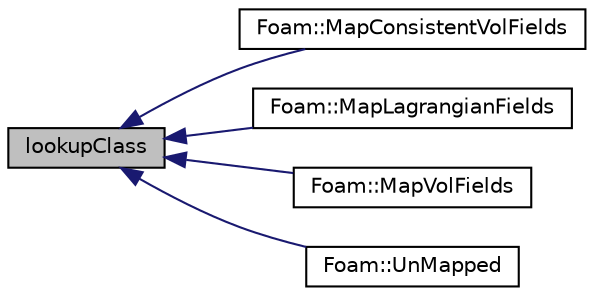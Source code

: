 digraph "lookupClass"
{
  bgcolor="transparent";
  edge [fontname="Helvetica",fontsize="10",labelfontname="Helvetica",labelfontsize="10"];
  node [fontname="Helvetica",fontsize="10",shape=record];
  rankdir="LR";
  Node1 [label="lookupClass",height=0.2,width=0.4,color="black", fillcolor="grey75", style="filled" fontcolor="black"];
  Node1 -> Node2 [dir="back",color="midnightblue",fontsize="10",style="solid",fontname="Helvetica"];
  Node2 [label="Foam::MapConsistentVolFields",height=0.2,width=0.4,color="black",URL="$namespaceFoam.html#aac4e9da9d87e049a6ceedd87d44d0e1e"];
  Node1 -> Node3 [dir="back",color="midnightblue",fontsize="10",style="solid",fontname="Helvetica"];
  Node3 [label="Foam::MapLagrangianFields",height=0.2,width=0.4,color="black",URL="$namespaceFoam.html#aa4c2477241512930dc343a71a890feb3",tooltip="Gets the indices of (source)particles that have been appended to the. "];
  Node1 -> Node4 [dir="back",color="midnightblue",fontsize="10",style="solid",fontname="Helvetica"];
  Node4 [label="Foam::MapVolFields",height=0.2,width=0.4,color="black",URL="$namespaceFoam.html#a1d6f6e241e1c37496af8a46df442780b"];
  Node1 -> Node5 [dir="back",color="midnightblue",fontsize="10",style="solid",fontname="Helvetica"];
  Node5 [label="Foam::UnMapped",height=0.2,width=0.4,color="black",URL="$namespaceFoam.html#a8a2e5020e784534c6733a3c6a17be226"];
}
